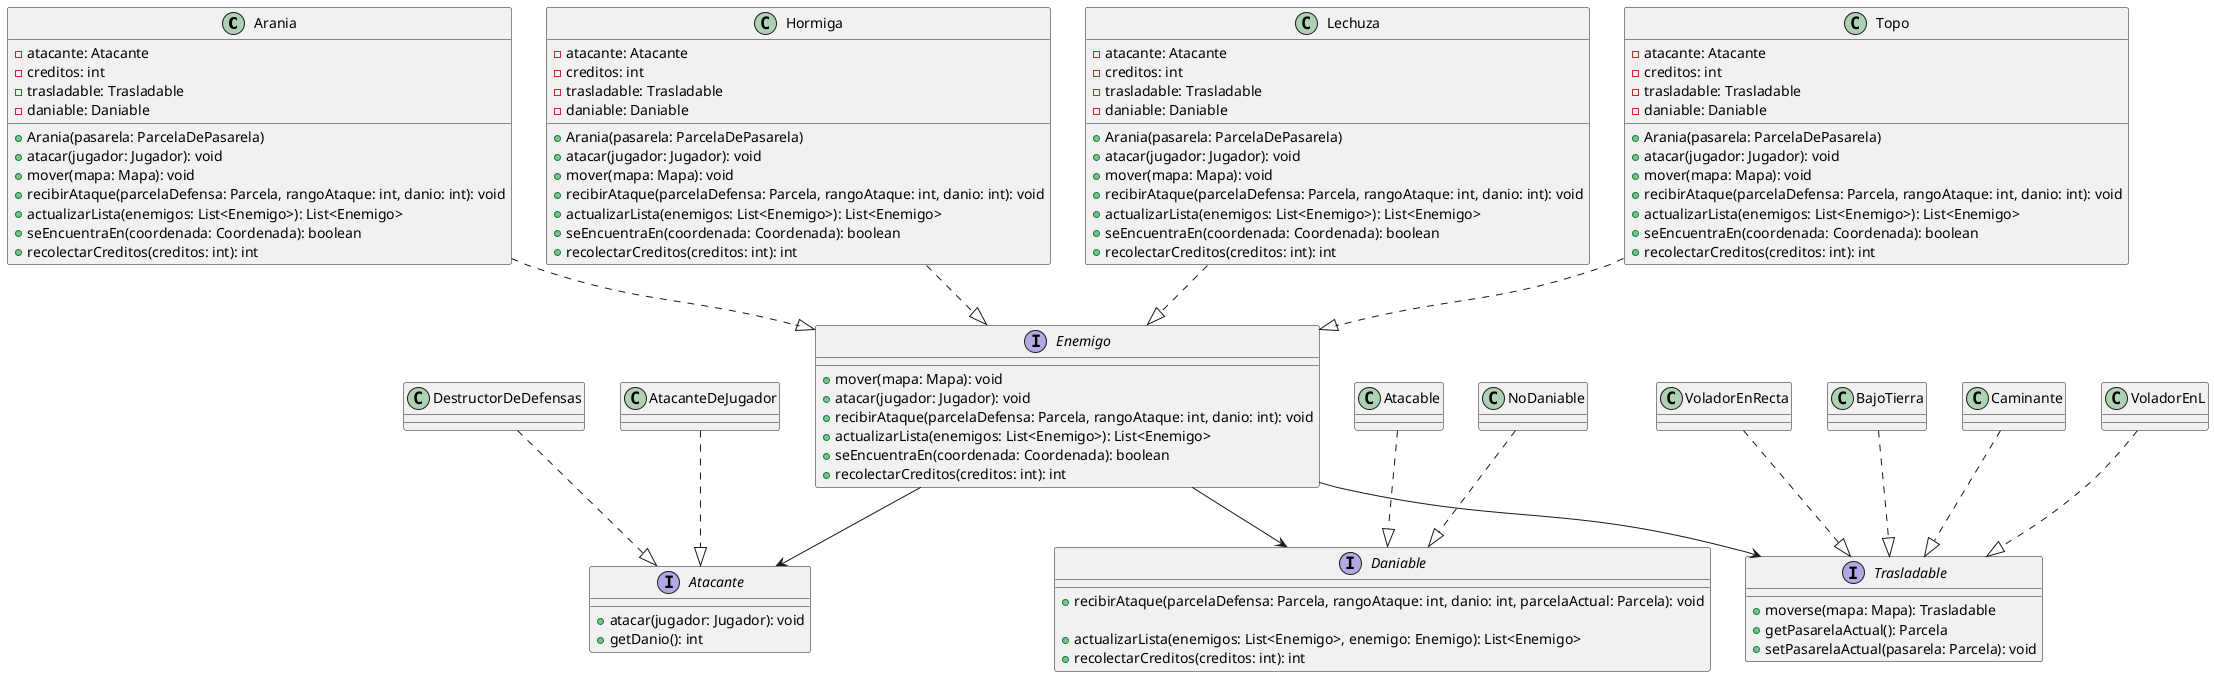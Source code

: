 @startuml

class Arania {
  - atacante: Atacante
  - creditos: int
  - trasladable: Trasladable
  - daniable: Daniable

  + Arania(pasarela: ParcelaDePasarela)
  + atacar(jugador: Jugador): void
  + mover(mapa: Mapa): void
  + recibirAtaque(parcelaDefensa: Parcela, rangoAtaque: int, danio: int): void
  + actualizarLista(enemigos: List<Enemigo>): List<Enemigo>
  + seEncuentraEn(coordenada: Coordenada): boolean
+ recolectarCreditos(creditos: int): int
}
class Atacable
interface Atacante {
  + atacar(jugador: Jugador): void
  + getDanio(): int
}
class AtacanteDeJugador
class BajoTierra
class Caminante
interface Daniable {
  + recibirAtaque(parcelaDefensa: Parcela, rangoAtaque: int, danio: int, parcelaActual: Parcela): void

  + actualizarLista(enemigos: List<Enemigo>, enemigo: Enemigo): List<Enemigo>
  + recolectarCreditos(creditos: int): int
}
class DestructorDeDefensas
interface Enemigo {
  + mover(mapa: Mapa): void
  + atacar(jugador: Jugador): void
  + recibirAtaque(parcelaDefensa: Parcela, rangoAtaque: int, danio: int): void
  + actualizarLista(enemigos: List<Enemigo>): List<Enemigo>
  + seEncuentraEn(coordenada: Coordenada): boolean
+ recolectarCreditos(creditos: int): int
}
class Hormiga{
  - atacante: Atacante
  - creditos: int
  - trasladable: Trasladable
  - daniable: Daniable

  + Arania(pasarela: ParcelaDePasarela)
  + atacar(jugador: Jugador): void
  + mover(mapa: Mapa): void
  + recibirAtaque(parcelaDefensa: Parcela, rangoAtaque: int, danio: int): void
  + actualizarLista(enemigos: List<Enemigo>): List<Enemigo>
  + seEncuentraEn(coordenada: Coordenada): boolean
+ recolectarCreditos(creditos: int): int
}
class Lechuza{
  - atacante: Atacante
  - creditos: int
  - trasladable: Trasladable
  - daniable: Daniable

  + Arania(pasarela: ParcelaDePasarela)
  + atacar(jugador: Jugador): void
  + mover(mapa: Mapa): void
  + recibirAtaque(parcelaDefensa: Parcela, rangoAtaque: int, danio: int): void
  + actualizarLista(enemigos: List<Enemigo>): List<Enemigo>
  + seEncuentraEn(coordenada: Coordenada): boolean
+ recolectarCreditos(creditos: int): int
}
class NoDaniable
class Topo{
  - atacante: Atacante
  - creditos: int
  - trasladable: Trasladable
  - daniable: Daniable

  + Arania(pasarela: ParcelaDePasarela)
  + atacar(jugador: Jugador): void
  + mover(mapa: Mapa): void
  + recibirAtaque(parcelaDefensa: Parcela, rangoAtaque: int, danio: int): void
  + actualizarLista(enemigos: List<Enemigo>): List<Enemigo>
  + seEncuentraEn(coordenada: Coordenada): boolean
+ recolectarCreditos(creditos: int): int
}
interface Trasladable {
  + moverse(mapa: Mapa): Trasladable
  + getPasarelaActual(): Parcela
  + setPasarelaActual(pasarela: Parcela): void
}

class VoladorEnL
class VoladorEnRecta

Arania                -[dashed]-^  Enemigo
Atacable              -[dashed]-^  Daniable
AtacanteDeJugador     -[dashed]-^  Atacante
BajoTierra            -[dashed]-^  Trasladable
Caminante             -[dashed]-^  Trasladable
DestructorDeDefensas  -[dashed]-^  Atacante
Hormiga               -[dashed]-^  Enemigo
Lechuza               -[dashed]-^  Enemigo
NoDaniable            -[dashed]-^  Daniable
Topo                  -[dashed]-^  Enemigo
VoladorEnL            -[dashed]-^  Trasladable
VoladorEnRecta        -[dashed]-^  Trasladable

Enemigo --> Trasladable

Enemigo --> Daniable

Enemigo --> Atacante

@enduml